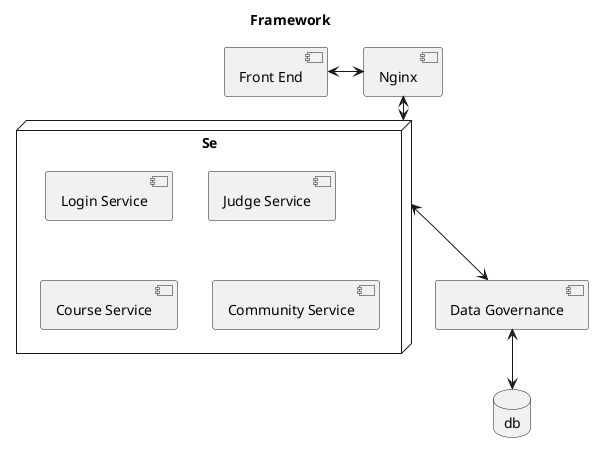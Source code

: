 	
@startuml
title Framework

[Front End] <-> [Nginx]
[Nginx] <--> Se
Se <--> [Data Governance]
[Data Governance] <--> db
node "Server" as Se {
    [Login Service]
    [Judge Service]
    [Course Service]
    [Community Service]
}





database "database" as db {
}



@enduml